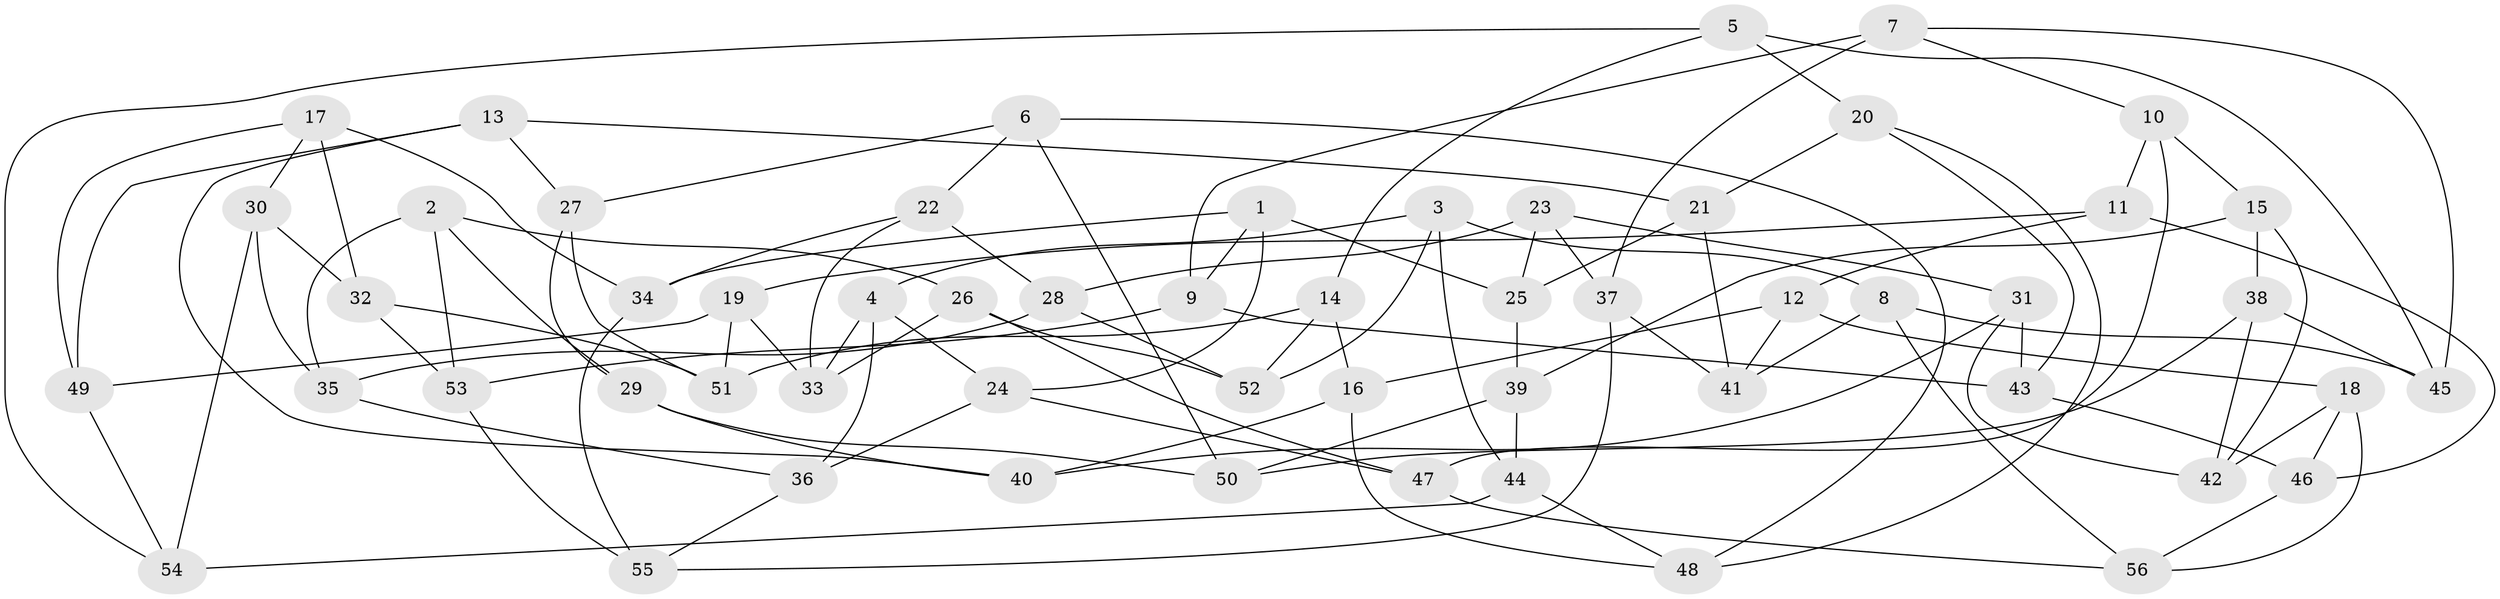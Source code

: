// Generated by graph-tools (version 1.1) at 2025/03/03/09/25 03:03:09]
// undirected, 56 vertices, 112 edges
graph export_dot {
graph [start="1"]
  node [color=gray90,style=filled];
  1;
  2;
  3;
  4;
  5;
  6;
  7;
  8;
  9;
  10;
  11;
  12;
  13;
  14;
  15;
  16;
  17;
  18;
  19;
  20;
  21;
  22;
  23;
  24;
  25;
  26;
  27;
  28;
  29;
  30;
  31;
  32;
  33;
  34;
  35;
  36;
  37;
  38;
  39;
  40;
  41;
  42;
  43;
  44;
  45;
  46;
  47;
  48;
  49;
  50;
  51;
  52;
  53;
  54;
  55;
  56;
  1 -- 25;
  1 -- 24;
  1 -- 34;
  1 -- 9;
  2 -- 53;
  2 -- 35;
  2 -- 26;
  2 -- 29;
  3 -- 44;
  3 -- 8;
  3 -- 52;
  3 -- 4;
  4 -- 36;
  4 -- 33;
  4 -- 24;
  5 -- 54;
  5 -- 14;
  5 -- 45;
  5 -- 20;
  6 -- 22;
  6 -- 48;
  6 -- 50;
  6 -- 27;
  7 -- 10;
  7 -- 45;
  7 -- 9;
  7 -- 37;
  8 -- 41;
  8 -- 56;
  8 -- 45;
  9 -- 43;
  9 -- 53;
  10 -- 47;
  10 -- 11;
  10 -- 15;
  11 -- 19;
  11 -- 12;
  11 -- 46;
  12 -- 18;
  12 -- 41;
  12 -- 16;
  13 -- 27;
  13 -- 40;
  13 -- 21;
  13 -- 49;
  14 -- 52;
  14 -- 51;
  14 -- 16;
  15 -- 38;
  15 -- 42;
  15 -- 39;
  16 -- 40;
  16 -- 48;
  17 -- 30;
  17 -- 49;
  17 -- 32;
  17 -- 34;
  18 -- 56;
  18 -- 46;
  18 -- 42;
  19 -- 51;
  19 -- 49;
  19 -- 33;
  20 -- 43;
  20 -- 48;
  20 -- 21;
  21 -- 41;
  21 -- 25;
  22 -- 28;
  22 -- 34;
  22 -- 33;
  23 -- 31;
  23 -- 28;
  23 -- 25;
  23 -- 37;
  24 -- 36;
  24 -- 47;
  25 -- 39;
  26 -- 47;
  26 -- 33;
  26 -- 52;
  27 -- 29;
  27 -- 51;
  28 -- 52;
  28 -- 35;
  29 -- 40;
  29 -- 50;
  30 -- 32;
  30 -- 54;
  30 -- 35;
  31 -- 43;
  31 -- 42;
  31 -- 40;
  32 -- 53;
  32 -- 51;
  34 -- 55;
  35 -- 36;
  36 -- 55;
  37 -- 41;
  37 -- 55;
  38 -- 45;
  38 -- 50;
  38 -- 42;
  39 -- 44;
  39 -- 50;
  43 -- 46;
  44 -- 48;
  44 -- 54;
  46 -- 56;
  47 -- 56;
  49 -- 54;
  53 -- 55;
}
